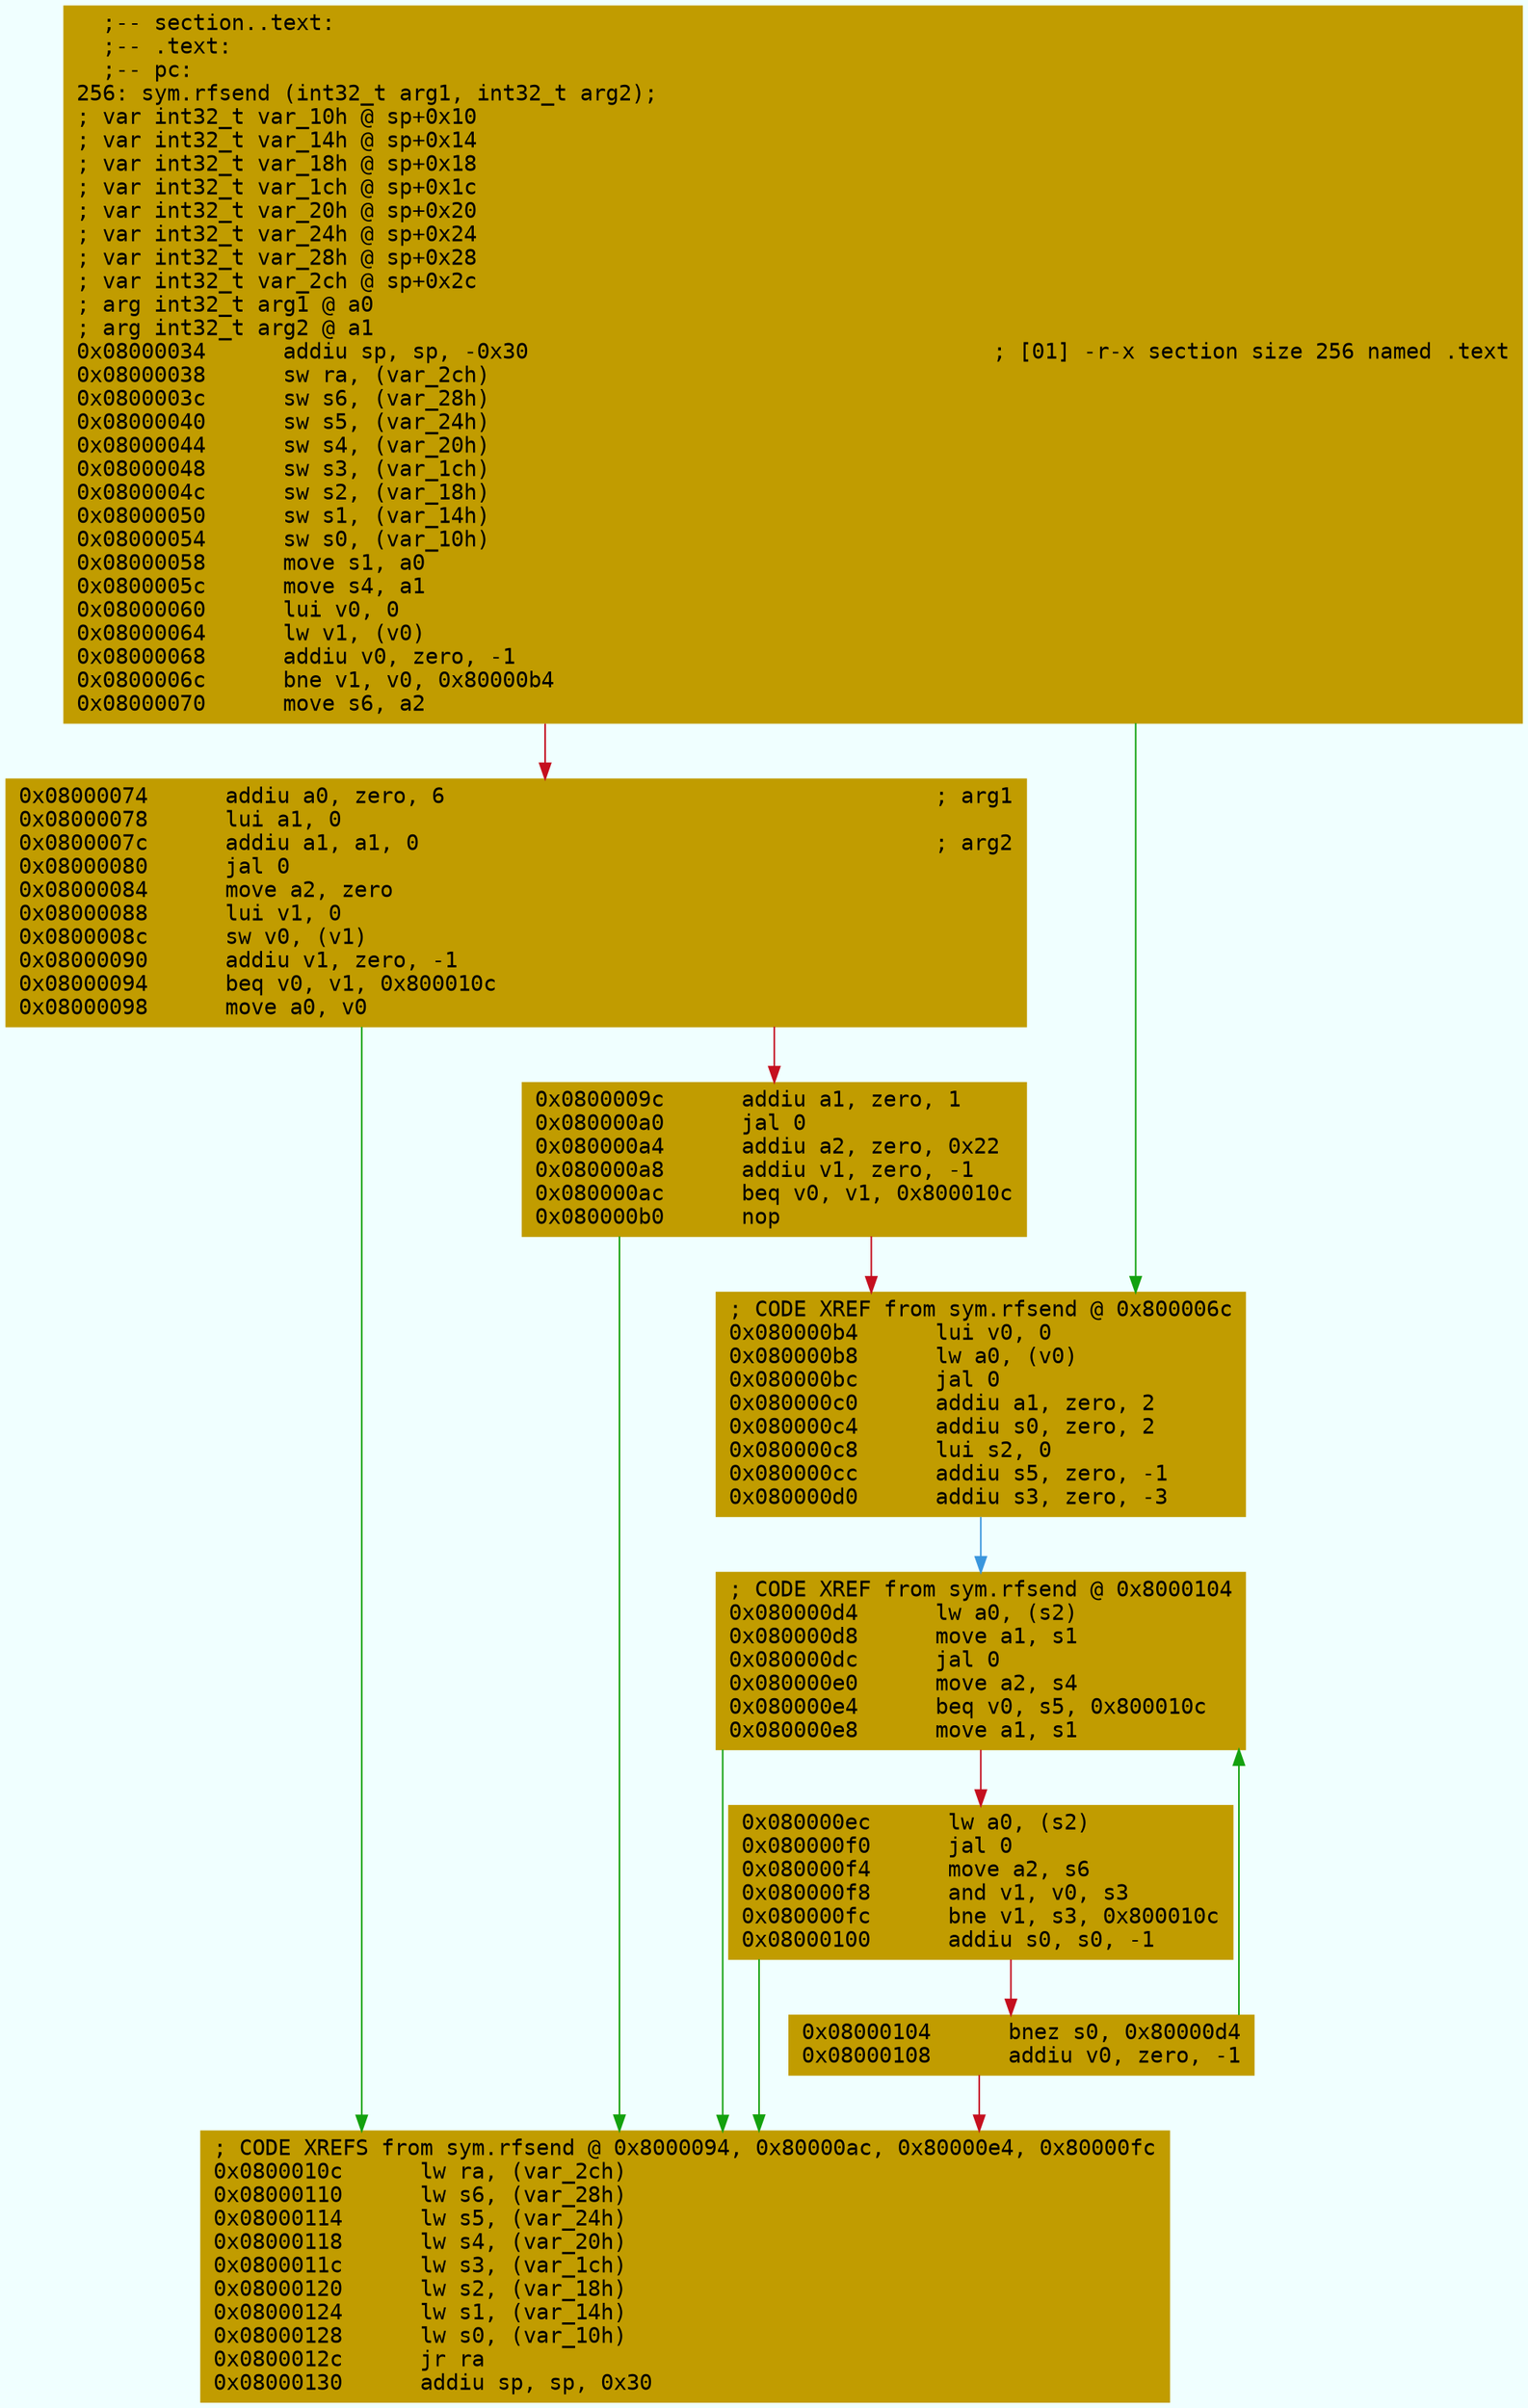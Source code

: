 digraph code {
	graph [bgcolor=azure fontsize=8 fontname="Courier" splines="ortho"];
	node [fillcolor=gray style=filled shape=box];
	edge [arrowhead="normal"];
	"0x08000034" [URL="sym.rfsend/0x08000034", fillcolor="#c19c00",color="#c19c00", fontname="Courier",label="  ;-- section..text:\l  ;-- .text:\l  ;-- pc:\l256: sym.rfsend (int32_t arg1, int32_t arg2);\l; var int32_t var_10h @ sp+0x10\l; var int32_t var_14h @ sp+0x14\l; var int32_t var_18h @ sp+0x18\l; var int32_t var_1ch @ sp+0x1c\l; var int32_t var_20h @ sp+0x20\l; var int32_t var_24h @ sp+0x24\l; var int32_t var_28h @ sp+0x28\l; var int32_t var_2ch @ sp+0x2c\l; arg int32_t arg1 @ a0\l; arg int32_t arg2 @ a1\l0x08000034      addiu sp, sp, -0x30                                    ; [01] -r-x section size 256 named .text\l0x08000038      sw ra, (var_2ch)\l0x0800003c      sw s6, (var_28h)\l0x08000040      sw s5, (var_24h)\l0x08000044      sw s4, (var_20h)\l0x08000048      sw s3, (var_1ch)\l0x0800004c      sw s2, (var_18h)\l0x08000050      sw s1, (var_14h)\l0x08000054      sw s0, (var_10h)\l0x08000058      move s1, a0\l0x0800005c      move s4, a1\l0x08000060      lui v0, 0\l0x08000064      lw v1, (v0)\l0x08000068      addiu v0, zero, -1\l0x0800006c      bne v1, v0, 0x80000b4\l0x08000070      move s6, a2\l"]
	"0x08000074" [URL="sym.rfsend/0x08000074", fillcolor="#c19c00",color="#c19c00", fontname="Courier",label="0x08000074      addiu a0, zero, 6                                      ; arg1\l0x08000078      lui a1, 0\l0x0800007c      addiu a1, a1, 0                                        ; arg2\l0x08000080      jal 0\l0x08000084      move a2, zero\l0x08000088      lui v1, 0\l0x0800008c      sw v0, (v1)\l0x08000090      addiu v1, zero, -1\l0x08000094      beq v0, v1, 0x800010c\l0x08000098      move a0, v0\l"]
	"0x0800009c" [URL="sym.rfsend/0x0800009c", fillcolor="#c19c00",color="#c19c00", fontname="Courier",label="0x0800009c      addiu a1, zero, 1\l0x080000a0      jal 0\l0x080000a4      addiu a2, zero, 0x22\l0x080000a8      addiu v1, zero, -1\l0x080000ac      beq v0, v1, 0x800010c\l0x080000b0      nop\l"]
	"0x080000b4" [URL="sym.rfsend/0x080000b4", fillcolor="#c19c00",color="#c19c00", fontname="Courier",label="; CODE XREF from sym.rfsend @ 0x800006c\l0x080000b4      lui v0, 0\l0x080000b8      lw a0, (v0)\l0x080000bc      jal 0\l0x080000c0      addiu a1, zero, 2\l0x080000c4      addiu s0, zero, 2\l0x080000c8      lui s2, 0\l0x080000cc      addiu s5, zero, -1\l0x080000d0      addiu s3, zero, -3\l"]
	"0x080000d4" [URL="sym.rfsend/0x080000d4", fillcolor="#c19c00",color="#c19c00", fontname="Courier",label="; CODE XREF from sym.rfsend @ 0x8000104\l0x080000d4      lw a0, (s2)\l0x080000d8      move a1, s1\l0x080000dc      jal 0\l0x080000e0      move a2, s4\l0x080000e4      beq v0, s5, 0x800010c\l0x080000e8      move a1, s1\l"]
	"0x080000ec" [URL="sym.rfsend/0x080000ec", fillcolor="#c19c00",color="#c19c00", fontname="Courier",label="0x080000ec      lw a0, (s2)\l0x080000f0      jal 0\l0x080000f4      move a2, s6\l0x080000f8      and v1, v0, s3\l0x080000fc      bne v1, s3, 0x800010c\l0x08000100      addiu s0, s0, -1\l"]
	"0x08000104" [URL="sym.rfsend/0x08000104", fillcolor="#c19c00",color="#c19c00", fontname="Courier",label="0x08000104      bnez s0, 0x80000d4\l0x08000108      addiu v0, zero, -1\l"]
	"0x0800010c" [URL="sym.rfsend/0x0800010c", fillcolor="#c19c00",color="#c19c00", fontname="Courier",label="; CODE XREFS from sym.rfsend @ 0x8000094, 0x80000ac, 0x80000e4, 0x80000fc\l0x0800010c      lw ra, (var_2ch)\l0x08000110      lw s6, (var_28h)\l0x08000114      lw s5, (var_24h)\l0x08000118      lw s4, (var_20h)\l0x0800011c      lw s3, (var_1ch)\l0x08000120      lw s2, (var_18h)\l0x08000124      lw s1, (var_14h)\l0x08000128      lw s0, (var_10h)\l0x0800012c      jr ra\l0x08000130      addiu sp, sp, 0x30\l"]
        "0x08000034" -> "0x080000b4" [color="#13a10e"];
        "0x08000034" -> "0x08000074" [color="#c50f1f"];
        "0x08000074" -> "0x0800010c" [color="#13a10e"];
        "0x08000074" -> "0x0800009c" [color="#c50f1f"];
        "0x0800009c" -> "0x0800010c" [color="#13a10e"];
        "0x0800009c" -> "0x080000b4" [color="#c50f1f"];
        "0x080000b4" -> "0x080000d4" [color="#3a96dd"];
        "0x080000d4" -> "0x0800010c" [color="#13a10e"];
        "0x080000d4" -> "0x080000ec" [color="#c50f1f"];
        "0x080000ec" -> "0x0800010c" [color="#13a10e"];
        "0x080000ec" -> "0x08000104" [color="#c50f1f"];
        "0x08000104" -> "0x080000d4" [color="#13a10e"];
        "0x08000104" -> "0x0800010c" [color="#c50f1f"];
}
